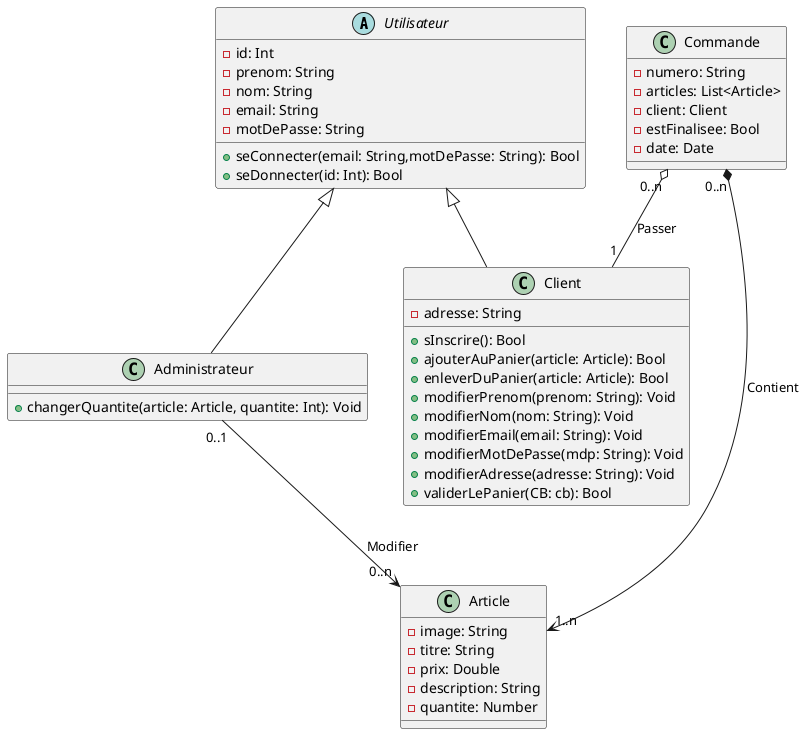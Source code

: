@startuml
abstract class Utilisateur {
  - id: Int
  - prenom: String
  - nom: String
  - email: String
  - motDePasse: String

  + seConnecter(email: String,motDePasse: String): Bool
  + seDonnecter(id: Int): Bool
}

class Administrateur extends Utilisateur{
  + changerQuantite(article: Article, quantite: Int): Void
}

class Client extends Utilisateur {
  - adresse: String

  + sInscrire(): Bool
  + ajouterAuPanier(article: Article): Bool
  + enleverDuPanier(article: Article): Bool
  + modifierPrenom(prenom: String): Void
  + modifierNom(nom: String): Void
  + modifierEmail(email: String): Void
  + modifierMotDePasse(mdp: String): Void
  + modifierAdresse(adresse: String): Void
  + validerLePanier(CB: cb): Bool
}

class Article {
   - image: String
   - titre: String
   - prix: Double
   - description: String
   - quantite: Number
}

class Commande {
   - numero: String
   - articles: List<Article>
   - client: Client
   - estFinalisee: Bool
   - date: Date
}

Administrateur "0..1" --> "0..n" Article : "Modifier"
Commande "0..n" o-- "1" Client : "Passer"
Commande "0..n" *-->"1..n" Article : "Contient"

@enduml
